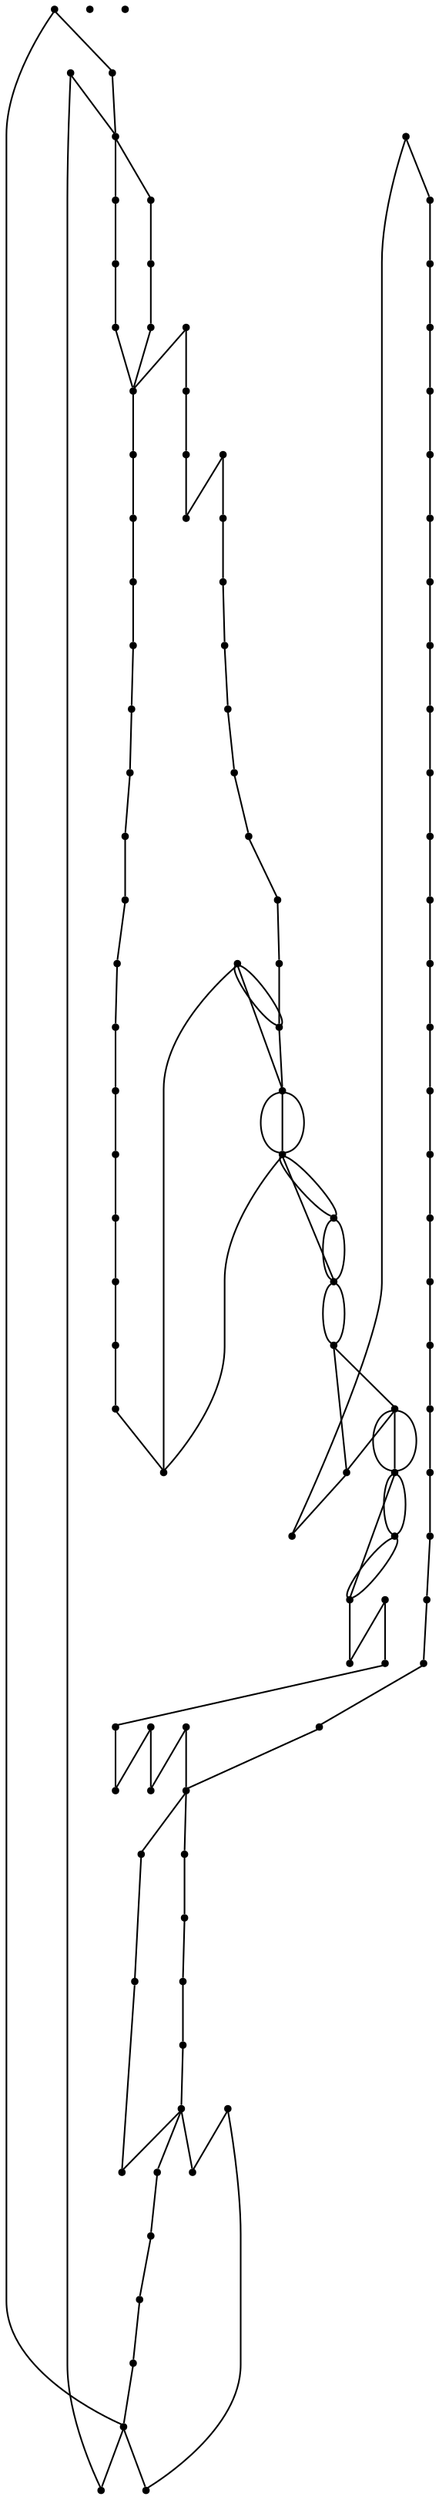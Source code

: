 graph {
  node [shape=point,comment="{\"directed\":false,\"doi\":\"10.1007/978-3-540-24595-7_2\",\"figure\":\"6 (2)\"}"]

  v0 [pos="1399.3686773255813,2004.2981530413226"]
  v1 [pos="1399.3436228197675,1881.1981265927548"]
  v2 [pos="469.5873660065407,1422.6481184547338"]
  v3 [pos="456.16818223110465,1424.8856291358863"]
  v4 [pos="496.60903206758724,1423.9772861386532"]
  v5 [pos="1385.9661700581396,1895.5106164202289"]
  v6 [pos="1385.9328488372093,2073.389822759747"]
  v7 [pos="1372.3385537790698,1875.010687627911"]
  v8 [pos="1372.351144622093,1973.7397576555804"]
  v9 [pos="1358.9111191860466,1956.7648634498512"]
  v10 [pos="1358.898655523256,1850.88565202407"]
  v11 [pos="1345.4586300872093,1808.2606062477028"]
  v12 [pos="1345.4752906976744,1862.1355757301246"]
  v13 [pos="1332.0186046511628,1834.6981113339657"]
  v14 [pos="1332.0394622093022,1938.3106296445126"]
  v15 [pos="1318.4535610465116,1792.1356265927548"]
  v16 [pos="1318.4535610465116,1862.281424322247"]
  v17 [pos="1305.0135356104652,1775.5106672828588"]
  v18 [pos="1305.0177325581394,1834.8231062477028"]
  v19 [pos="1291.573605559593,1774.885692714174"]
  v20 [pos="1291.5819040697675,1875.273138799786"]
  v21 [pos="1278.1336119186046,1763.9481927141742"]
  v22 [pos="1278.1460755813955,1827.8856978004371"]
  v23 [pos="1264.5685683139536,1767.9481571103329"]
  v24 [pos="1264.5601744186047,1793.1939507708148"]
  v25 [pos="1251.128542877907,1715.3856978004371"]
  v26 [pos="1237.6885174418605,1717.4481774553851"]
  v27 [pos="1237.6885174418603,1732.8147952939266"]
  v28 [pos="1226.6156976744187,2011.6814995989398"]
  v29 [pos="1224.2485873909884,1732.5106367652809"]
  v30 [pos="1224.2526889534884,1772.819016892234"]
  v31 [pos="1210.6835755813954,1719.8231761838192"]
  v32 [pos="1210.66691497093,1802.3440107887184"]
  v33 [pos="1197.2435501453488,1702.6981418515438"]
  v34 [pos="1197.2309593023256,1724.1022810523903"]
  v35 [pos="1226.6239643895349,1970.323187627911"]
  v36 [pos="1183.8035247093023,1695.8856011614398"]
  v37 [pos="1170.3593023255812,1680.9939131324684"]
  v38 [pos="1156.7984874636627,1684.385687627911"]
  v39 [pos="1156.7735283430234,1716.5730859026507"]
  v40 [pos="1143.3585574127908,1668.885682541648"]
  v41 [pos="1143.337699854651,1678.7815158749813"]
  v42 [pos="1129.9185319767441,1677.0106062477028"]
  v43 [pos="1129.901871366279,1702.6981418515438"]
  v44 [pos="1116.4618459302324,1656.635672369122"]
  v45 [pos="1102.8801417151162,1610.1356571103329"]
  v46 [pos="1102.9134629360465,1628.010692714174"]
  v47 [pos="1089.410992005814,1615.0106176917946"]
  v48 [pos="1076.0042877906976,1620.4689090634579"]
  v49 [pos="1062.5934979106105,1618.5731316790177"]
  v50 [pos="1048.9867550872093,1559.7939873919086"]
  v51 [pos="1048.965961119186,1588.2606571103329"]
  v52 [pos="1035.5509265988371,1540.010713059226"]
  v53 [pos="1035.5259356831393,1566.1356672828588"]
  v54 [pos="1022.1484829215116,1584.7606723691217"]
  v55 [pos="1008.6751362645349,1565.9939512794408"]
  v56 [pos="1008.6459484011627,1582.9481825416478"]
  v57 [pos="995.0934320494187,1581.1981265927548"]
  v58 [pos="981.6409429505815,1564.94815202407"]
  v59 [pos="968.217578125,1549.4606082822079"]
  v60 [pos="968.2009175145349,1569.5106571103329"]
  v61 [pos="954.7817496366279,1534.402345139304"]
  v62 [pos="954.7609397710755,1560.3856469378068"]
  v63 [pos="941.1959120639535,1551.5272841041478"]
  v64 [pos="941.1959120639535,1562.3231316790177"]
  v65 [pos="927.755886627907,1553.3231482093727"]
  v66 [pos="914.3242550872093,1515.0648817603978"]
  v67 [pos="914.3159247819767,1540.885645666241"]
  v68 [pos="900.7508811773256,1542.2606215064918"]
  v69 [pos="887.3108716388082,1545.0106367652809"]
  v70 [pos="873.8666969476744,1524.3648593808407"]
  v71 [pos="873.8708938953488,1538.8231342221493"]
  v72 [pos="860.4308684593022,1490.7023176734838"]
  v73 [pos="860.4308684593024,1514.885654567201"]
  v74 [pos="846.8658725472383,1517.573172369122"]
  v75 [pos="833.4092023982557,1491.1481286272601"]
  v76 [pos="833.425863008721,1505.4481571103327"]
  v77 [pos="819.9858534702034,1511.9481469378068"]
  v78 [pos="806.5458757267443,1504.135646937807"]
  v79 [pos="792.951644258721,1477.8606479550594"]
  v80 [pos="792.980832122093,1497.9481443946754"]
  v81 [pos="779.5408225835756,1497.3231380368466"]
  v82 [pos="766.0799872819767,1480.073172369122"]
  v83 [pos="766.1008448401162,1497.3231380368466"]
  v84 [pos="752.6608194040698,1487.760645666241"]
  v85 [pos="739.0333144077035,1482.5731342221493"]
  v86 [pos="725.5933048691861,1473.0106418515438"]
  v87 [pos="712.1866006540697,1455.2730625058407"]
  v88 [pos="712.215804414971,1471.5106393084122"]
  v89 [pos="698.7133175872093,1470.7606380368466"]
  v90 [pos="685.1649345930232,1459.9982008521947"]
  v91 [pos="685.1482739825582,1472.385667282859"]
  v92 [pos="671.7082644440407,1471.3856443946752"]
  v93 [pos="658.2890806686046,1452.9106204892391"]
  v94 [pos="658.2682867005815,1469.7606469378068"]
  v95 [pos="644.8282612645348,1462.510655838767"]
  v96 [pos="631.2632653524709,1467.5106749122533"]
  v97 [pos="617.8232558139534,1458.635654567201"]
  v98 [pos="604.3957576308139,1441.9857089902157"]
  v99 [pos="604.383246275436,1454.2606418515438"]
  v100 [pos="590.9432685319767,1449.6356393084125"]
  v101 [pos="577.3782249273256,1448.5106215064918"]
  v102 [pos="563.9381994912791,1434.6065585995907"]
  v103 [pos="550.4982376453488,1440.3856342221493"]
  v104 [pos="537.0582122093024,1438.7606367652809"]
  v105 [pos="523.4807208393895,1427.3731296445126"]
  v106 [pos="510.053206758721,1426.9481723691217"]
  v107 [pos="483.1732115279797,1425.6356621965958"]

  v0 -- v3 [id="-1",pos="1399.3686773255813,2004.2981530413226 1399.3686773255813,2098.3398502255673 1399.3686773255813,2098.3398502255673 1399.3686773255813,2098.3398502255673 456.1515216206395,2098.3398502255673 456.1515216206395,2098.3398502255673 456.1515216206395,2098.3398502255673 456.16818223110465,1424.8856291358863 456.16818223110465,1424.8856291358863 456.16818223110465,1424.8856291358863"]
  v6 -- v3 [id="-2",pos="1385.9328488372093,2073.389822759747 451.5006359011628,2073.389822759747 451.5006359011628,2073.389822759747 451.5006359011628,2073.389822759747 456.16818223110465,1424.8856291358863 456.16818223110465,1424.8856291358863 456.16818223110465,1424.8856291358863"]
  v3 -- v2 [id="-5",pos="456.16818223110465,1424.8856291358863 460.8023755450581,1417.4064700986141 460.8023755450581,1417.4064700986141 460.8023755450581,1417.4064700986141 469.5873660065407,1422.6481184547338 469.5873660065407,1422.6481184547338 469.5873660065407,1422.6481184547338"]
  v2 -- v3 [id="-12",pos="469.5873660065407,1422.6481184547338 451.5006359011628,1418.2940229957496 451.5006359011628,1418.2940229957496 451.5006359011628,1418.2940229957496 456.16818223110465,1424.8856291358863 456.16818223110465,1424.8856291358863 456.16818223110465,1424.8856291358863"]
  v2 -- v1 [id="-13",pos="469.5873660065407,1422.6481184547338 1399.3686773255813,1418.2940229957496 1399.3686773255813,1418.2940229957496 1399.3686773255813,1418.2940229957496 1399.3436228197675,1881.1981265927548 1399.3436228197675,1881.1981265927548 1399.3436228197675,1881.1981265927548"]
  v1 -- v0 [id="-15",pos="1399.3436228197675,1881.1981265927548 1399.3686773255813,2004.2981530413226 1399.3686773255813,2004.2981530413226 1399.3686773255813,2004.2981530413226"]
  v2 -- v3 [id="-17",pos="469.5873660065407,1422.6481184547338 456.16818223110465,1424.8856291358863 456.16818223110465,1424.8856291358863 456.16818223110465,1424.8856291358863"]
  v4 -- v2 [id="-18",pos="496.60903206758724,1423.9772861386532 469.5873660065407,1422.6481184547338 469.5873660065407,1422.6481184547338 469.5873660065407,1422.6481184547338"]
  v0 -- v6 [id="-23",pos="1399.3686773255813,2004.2981530413226 1399.3686773255813,2073.389822759747 1399.3686773255813,2073.389822759747 1399.3686773255813,2073.389822759747 1385.9328488372093,2073.389822759747 1385.9328488372093,2073.389822759747 1385.9328488372093,2073.389822759747"]
  v5 -- v1 [id="-24",pos="1385.9661700581396,1895.5106164202289 1399.3436228197675,1881.1981265927548 1399.3436228197675,1881.1981265927548 1399.3436228197675,1881.1981265927548"]
  v6 -- v0 [id="-40",pos="1385.9328488372093,2073.389822759747 1399.3686773255813,2004.2981530413226 1399.3686773255813,2004.2981530413226 1399.3686773255813,2004.2981530413226"]
  v7 -- v5 [id="-43",pos="1372.3385537790698,1875.010687627911 1385.9661700581396,1895.5106164202289 1385.9661700581396,1895.5106164202289 1385.9661700581396,1895.5106164202289"]
  v2 -- v107 [id="-45",pos="469.5873660065407,1422.6481184547338 474.23820403343024,1417.1107039039528 474.23820403343024,1417.1107039039528 474.23820403343024,1417.1107039039528 483.1732115279797,1425.6356621965958 483.1732115279797,1425.6356621965958 483.1732115279797,1425.6356621965958"]
  v8 -- v6 [id="-50",pos="1372.351144622093,1973.7397576555804 1385.9328488372093,2073.389822759747 1385.9328488372093,2073.389822759747 1385.9328488372093,2073.389822759747"]
  v2 -- v107 [id="-53",pos="469.5873660065407,1422.6481184547338 483.1732115279797,1425.6356621965958 483.1732115279797,1425.6356621965958 483.1732115279797,1425.6356621965958"]
  v10 -- v7 [id="-65",pos="1358.898655523256,1850.88565202407 1372.3385537790698,1875.010687627911 1372.3385537790698,1875.010687627911 1372.3385537790698,1875.010687627911"]
  v107 -- v4 [id="-66",pos="483.1732115279797,1425.6356621965958 487.82407340116276,1417.2606215064918 487.82407340116276,1417.2606215064918 487.82407340116276,1417.2606215064918 496.60903206758724,1423.9772861386532 496.60903206758724,1423.9772861386532 496.60903206758724,1423.9772861386532"]
  v9 -- v8 [id="-74",pos="1358.9111191860466,1956.7648634498512 1372.351144622093,1973.7397576555804 1372.351144622093,1973.7397576555804 1372.351144622093,1973.7397576555804"]
  v11 -- v10 [id="-75",pos="1345.4586300872093,1808.2606062477028 1358.898655523256,1850.88565202407 1358.898655523256,1850.88565202407 1358.898655523256,1850.88565202407"]
  v107 -- v4 [id="-77",pos="483.1732115279797,1425.6356621965958 496.60903206758724,1423.9772861386532 496.60903206758724,1423.9772861386532 496.60903206758724,1423.9772861386532"]
  v12 -- v9 [id="-87",pos="1345.4752906976744,1862.1355757301246 1358.9111191860466,1956.7648634498512 1358.9111191860466,1956.7648634498512 1358.9111191860466,1956.7648634498512"]
  v4 -- v106 [id="-90",pos="496.60903206758724,1423.9772861386532 501.2599018895349,1417.8522810523903 501.2599018895349,1417.8522810523903 501.2599018895349,1417.8522810523903 510.053206758721,1426.9481723691217 510.053206758721,1426.9481723691217 510.053206758721,1426.9481723691217"]
  v13 -- v11 [id="-95",pos="1332.0186046511628,1834.6981113339657 1345.4586300872093,1808.2606062477028 1345.4586300872093,1808.2606062477028 1345.4586300872093,1808.2606062477028"]
  v14 -- v12 [id="-96",pos="1332.0394622093022,1938.3106296445126 1345.4752906976744,1862.1355757301246 1345.4752906976744,1862.1355757301246 1345.4752906976744,1862.1355757301246"]
  v4 -- v106 [id="-98",pos="496.60903206758724,1423.9772861386532 510.053206758721,1426.9481723691217 510.053206758721,1426.9481723691217 510.053206758721,1426.9481723691217"]
  v15 -- v13 [id="-110",pos="1318.4535610465116,1792.1356265927548 1332.0186046511628,1834.6981113339657 1332.0186046511628,1834.6981113339657 1332.0186046511628,1834.6981113339657"]
  v106 -- v105 [id="-114",pos="510.053206758721,1426.9481723691217 514.695730377907,1422.5023970191871 514.695730377907,1422.5023970191871 514.695730377907,1422.5023970191871 523.4807208393895,1427.3731296445126 523.4807208393895,1427.3731296445126 523.4807208393895,1427.3731296445126"]
  v16 -- v14 [id="-119",pos="1318.4535610465116,1862.281424322247 1332.0394622093022,1938.3106296445126 1332.0394622093022,1938.3106296445126 1332.0394622093022,1938.3106296445126"]
  v106 -- v104 [id="-122",pos="510.053206758721,1426.9481723691217 523.4807049418605,1433.2773909156715 523.4807049418605,1433.2773909156715 523.4807049418605,1433.2773909156715 537.0582122093024,1438.7606367652809 537.0582122093024,1438.7606367652809 537.0582122093024,1438.7606367652809"]
  v17 -- v15 [id="-131",pos="1305.0135356104652,1775.5106672828588 1318.4535610465116,1792.1356265927548 1318.4535610465116,1792.1356265927548 1318.4535610465116,1792.1356265927548"]
  v18 -- v16 [id="-133",pos="1305.0177325581394,1834.8231062477028 1318.4535610465116,1862.281424322247 1318.4535610465116,1862.281424322247 1318.4535610465116,1862.281424322247"]
  v105 -- v104 [id="-134",pos="523.4807208393895,1427.3731296445126 528.1315588662791,1419.9189568743302 528.1315588662791,1419.9189568743302 528.1315588662791,1419.9189568743302 541.7174600290698,1430.5481021786923 541.7174600290698,1430.5481021786923 541.7174600290698,1430.5481021786923 537.0582122093024,1438.7606367652809 537.0582122093024,1438.7606367652809 537.0582122093024,1438.7606367652809"]
  v105 -- v102 [id="-135",pos="523.4807208393895,1427.3731296445126 528.1315588662791,1419.9189568743302 528.1315588662791,1419.9189568743302 528.1315588662791,1419.9189568743302 541.7174600290698,1431.4314589088356 541.7174600290698,1431.4314589088356 541.7174600290698,1431.4314589088356 555.1532885174419,1422.2773298805153 555.1532885174419,1422.2773298805153 555.1532885174419,1422.2773298805153 563.9381994912791,1434.6065585995907 563.9381994912791,1434.6065585995907 563.9381994912791,1434.6065585995907"]
  v105 -- v102 [id="-141",pos="523.4807208393895,1427.3731296445126 537.0665425145348,1430.473079799135 537.0665425145348,1430.473079799135 537.0665425145348,1430.473079799135 550.502371002907,1431.6523298805153 550.502371002907,1431.6523298805153 550.502371002907,1431.6523298805153 563.9381994912791,1434.6065585995907 563.9381994912791,1434.6065585995907 563.9381994912791,1434.6065585995907"]
  v102 -- v98 [id="-145",pos="563.9381994912791,1434.6065585995907 577.3782249273256,1438.7397830868954 577.3782249273256,1438.7397830868954 577.3782249273256,1438.7397830868954 590.9599291424419,1439.6273359840309 590.9599291424419,1439.6273359840309 590.9599291424419,1439.6273359840309 604.3957576308139,1441.9857089902157 604.3957576308139,1441.9857089902157 604.3957576308139,1441.9857089902157"]
  v99 -- v97 [id="-150",pos="604.383246275436,1454.2606418515438 617.8232558139534,1458.635654567201 617.8232558139534,1458.635654567201 617.8232558139534,1458.635654567201"]
  v98 -- v93 [id="-151",pos="604.3957576308139,1441.9857089902157 599.7449037063953,1436.5605736956193 599.7449037063953,1436.5605736956193 599.7449037063953,1436.5605736956193 609.0466115552325,1426.56072628351 609.0466115552325,1426.56072628351 609.0466115552325,1426.56072628351 622.486636991279,1438.2231459205543 622.486636991279,1438.2231459205543 622.486636991279,1438.2231459205543 617.8357830668605,1445.573177455385 617.8357830668605,1445.573177455385 617.8357830668605,1445.573177455385 613.1807321947674,1438.0397861386532 613.1807321947674,1438.0397861386532 613.1807321947674,1438.0397861386532 622.486636991279,1428.9231683001115 622.486636991279,1428.9231683001115 622.486636991279,1428.9231683001115 635.9224654796511,1440.7315636858536 635.9224654796511,1440.7315636858536 635.9224654796511,1440.7315636858536 631.2716115552325,1448.5232100074684 631.2716115552325,1448.5232100074684 631.2716115552325,1448.5232100074684 626.6206940406977,1440.9898186907365 626.6206940406977,1440.9898186907365 626.6206940406977,1440.9898186907365 635.9224654796511,1431.58150366795 635.9224654796511,1431.58150366795 635.9224654796511,1431.58150366795 649.5041696947675,1439.9940555478329 649.5041696947675,1439.9940555478329 649.5041696947675,1439.9940555478329 644.8532521802325,1448.081468064109 644.8532521802325,1448.081468064109 644.8532521802325,1448.081468064109 640.2023982558139,1440.5482039039528 640.2023982558139,1440.5482039039528 640.2023982558139,1440.5482039039528 649.5041696947675,1430.6939507708146 649.5041696947675,1430.6939507708146 649.5041696947675,1430.6939507708146 662.9441315406976,1439.6981621965958 662.9441315406976,1439.6981621965958 662.9441315406976,1439.6981621965958 658.2890806686046,1452.9106204892391 658.2890806686046,1452.9106204892391 658.2890806686046,1452.9106204892391"]
  v101 -- v103 [id="-153",pos="577.3782249273256,1448.5106215064918 563.9382630813953,1443.1689009254371 563.9382630813953,1443.1689009254371 563.9382630813953,1443.1689009254371 550.4982376453488,1440.3856342221493 550.4982376453488,1440.3856342221493 550.4982376453488,1440.3856342221493"]
  v98 -- v93 [id="-156",pos="604.3957576308139,1441.9857089902157 617.8357830668605,1445.8272362932755 617.8357830668605,1445.8272362932755 617.8357830668605,1445.8272362932755 631.2716115552325,1454.5356815243954 631.2716115552325,1454.5356815243954 631.2716115552325,1454.5356815243954 644.8532521802325,1446.5647444312965 644.8532521802325,1446.5647444312965 644.8532521802325,1446.5647444312965 658.2890806686046,1452.9106204892391 658.2890806686046,1452.9106204892391 658.2890806686046,1452.9106204892391"]
  v19 -- v17 [id="-159",pos="1291.573605559593,1774.885692714174 1305.0135356104652,1775.5106672828588 1305.0135356104652,1775.5106672828588 1305.0135356104652,1775.5106672828588"]
  v20 -- v18 [id="-160",pos="1291.5819040697675,1875.273138799786 1305.0177325581394,1834.8231062477028 1305.0177325581394,1834.8231062477028 1305.0177325581394,1834.8231062477028"]
  v21 -- v19 [id="-162",pos="1278.1336119186046,1763.9481927141742 1291.573605559593,1774.885692714174 1291.573605559593,1774.885692714174 1291.573605559593,1774.885692714174"]
  v22 -- v20 [id="-163",pos="1278.1460755813955,1827.8856978004371 1291.5819040697675,1875.273138799786 1291.5819040697675,1875.273138799786 1291.5819040697675,1875.273138799786"]
  v89 -- v88 [id="-164",pos="698.7133175872093,1470.7606380368466 712.215804414971,1471.5106393084122 712.215804414971,1471.5106393084122 712.215804414971,1471.5106393084122"]
  v87 -- v90 [id="-165",pos="712.1866006540697,1455.2730625058407 698.7466388081396,1454.68572628351 698.7466388081396,1454.68572628351 698.7466388081396,1454.68572628351 685.1649345930232,1459.9982008521947 685.1649345930232,1459.9982008521947 685.1649345930232,1459.9982008521947"]
  v23 -- v21 [id="-168",pos="1264.5685683139536,1767.9481571103329 1278.1336119186046,1763.9481927141742 1278.1336119186046,1763.9481927141742 1278.1336119186046,1763.9481927141742"]
  v24 -- v22 [id="-169",pos="1264.5601744186047,1793.1939507708148 1278.1460755813955,1827.8856978004371 1278.1460755813955,1827.8856978004371 1278.1460755813955,1827.8856978004371"]
  v102 -- v98 [id="-171",pos="563.9381994912791,1434.6065585995907 568.5891170058139,1423.1648827776505 568.5891170058139,1423.1648827776505 568.5891170058139,1423.1648827776505 582.0290788517442,1434.977220017234 582.0290788517442,1434.977220017234 582.0290788517442,1434.977220017234 577.3782249273256,1441.4398258115048 577.3782249273256,1441.4398258115048 577.3782249273256,1441.4398258115048 572.7231740552326,1433.9065616513485 572.7231740552326,1433.9065616513485 572.7231740552326,1433.9065616513485 582.0290788517442,1425.6731733863746 582.0290788517442,1425.6731733863746 582.0290788517442,1425.6731733863746 595.6107830668604,1435.8607039039528 595.6107830668604,1435.8607039039528 595.6107830668604,1435.8607039039528 590.9599291424419,1442.4731001441871 590.9599291424419,1442.4731001441871 590.9599291424419,1442.4731001441871 586.3090752180233,1434.9398359840309 586.3090752180233,1434.9398359840309 586.3090752180233,1434.9398359840309 595.6107830668604,1426.56072628351 595.6107830668604,1426.56072628351 595.6107830668604,1426.56072628351 609.0466115552325,1435.8607039039528 609.0466115552325,1435.8607039039528 609.0466115552325,1435.8607039039528 604.3957576308139,1441.9857089902157 604.3957576308139,1441.9857089902157 604.3957576308139,1441.9857089902157"]
  v25 -- v23 [id="-173",pos="1251.128542877907,1715.3856978004371 1264.5685683139536,1767.9481571103329 1264.5685683139536,1767.9481571103329 1264.5685683139536,1767.9481571103329"]
  v24 -- v27 [id="-174",pos="1264.5601744186047,1793.1939507708148 1251.1243459302325,1789.7981072649554 1251.1243459302325,1789.7981072649554 1251.1243459302325,1789.7981072649554 1237.6885174418603,1732.8147952939266 1237.6885174418603,1732.8147952939266 1237.6885174418603,1732.8147952939266"]
  v95 -- v94 [id="-175",pos="644.8282612645348,1462.510655838767 658.2682867005815,1469.7606469378068 658.2682867005815,1469.7606469378068 658.2682867005815,1469.7606469378068"]
  v87 -- v82 [id="-177",pos="712.1866006540697,1455.2730625058407 725.6224927325582,1457.3397383277809 725.6224927325582,1457.3397383277809 725.6224927325582,1457.3397383277809 739.0583212209302,1462.064876674135 739.0583212209302,1462.064876674135 739.0583212209302,1462.064876674135 752.6441587936047,1471.0689609433407 752.6441587936047,1471.0689609433407 752.6441587936047,1471.0689609433407 766.0799872819767,1480.073172369122 766.0799872819767,1480.073172369122 766.0799872819767,1480.073172369122"]
  v26 -- v25 [id="-178",pos="1237.6885174418605,1717.4481774553851 1251.128542877907,1715.3856978004371 1251.128542877907,1715.3856978004371 1251.128542877907,1715.3856978004371"]
  v88 -- v86 [id="-179",pos="712.215804414971,1471.5106393084122 725.5933048691861,1473.0106418515438 725.5933048691861,1473.0106418515438 725.5933048691861,1473.0106418515438"]
  v29 -- v26 [id="-182",pos="1224.2485873909884,1732.5106367652809 1237.6885174418605,1717.4481774553851 1237.6885174418605,1717.4481774553851 1237.6885174418605,1717.4481774553851"]
  v30 -- v27 [id="-183",pos="1224.2526889534884,1772.819016892234 1237.6885174418603,1732.8147952939266 1237.6885174418603,1732.8147952939266 1237.6885174418603,1732.8147952939266"]
  v31 -- v29 [id="-186",pos="1210.6835755813954,1719.8231761838192 1224.2485873909884,1732.5106367652809 1224.2485873909884,1732.5106367652809 1224.2485873909884,1732.5106367652809"]
  v32 -- v30 [id="-187",pos="1210.66691497093,1802.3440107887184 1224.2526889534884,1772.819016892234 1224.2526889534884,1772.819016892234 1224.2526889534884,1772.819016892234"]
  v33 -- v31 [id="-189",pos="1197.2435501453488,1702.6981418515438 1210.6835755813954,1719.8231761838192 1210.6835755813954,1719.8231761838192 1210.6835755813954,1719.8231761838192"]
  v34 -- v32 [id="-190",pos="1197.2309593023256,1724.1022810523903 1210.66691497093,1802.3440107887184 1210.66691497093,1802.3440107887184 1210.66691497093,1802.3440107887184"]
  v86 -- v85 [id="-194",pos="725.5933048691861,1473.0106418515438 739.0333144077035,1482.5731342221493 739.0333144077035,1482.5731342221493 739.0333144077035,1482.5731342221493"]
  v36 -- v33 [id="-197",pos="1183.8035247093023,1695.8856011614398 1197.2435501453488,1702.6981418515438 1197.2435501453488,1702.6981418515438 1197.2435501453488,1702.6981418515438"]
  v34 -- v37 [id="-198",pos="1197.2309593023256,1724.1022810523903 1183.795257994186,1726.1689568743304 1183.795257994186,1726.1689568743304 1183.795257994186,1726.1689568743304 1170.3593023255812,1680.9939131324684 1170.3593023255812,1680.9939131324684 1170.3593023255812,1680.9939131324684"]
  v104 -- v103 [id="-200",pos="537.0582122093024,1438.7606367652809 550.4982376453488,1440.3856342221493 550.4982376453488,1440.3856342221493 550.4982376453488,1440.3856342221493"]
  v101 -- v100 [id="-201",pos="577.3782249273256,1448.5106215064918 590.9432685319767,1449.6356393084125 590.9432685319767,1449.6356393084125 590.9432685319767,1449.6356393084125"]
  v37 -- v36 [id="-202",pos="1170.3593023255812,1680.9939131324684 1183.8035247093023,1695.8856011614398 1183.8035247093023,1695.8856011614398 1183.8035247093023,1695.8856011614398"]
  v91 -- v89 [id="-205",pos="685.1482739825582,1472.385667282859 698.7133175872093,1470.7606380368466 698.7133175872093,1470.7606380368466 698.7133175872093,1470.7606380368466"]
  v38 -- v37 [id="-206",pos="1156.7984874636627,1684.385687627911 1170.3593023255812,1680.9939131324684 1170.3593023255812,1680.9939131324684 1170.3593023255812,1680.9939131324684"]
  v39 -- v37 [id="-207",pos="1156.7735283430234,1716.5730859026507 1170.3593023255812,1680.9939131324684 1170.3593023255812,1680.9939131324684 1170.3593023255812,1680.9939131324684"]
  v40 -- v38 [id="-210",pos="1143.3585574127908,1668.885682541648 1156.7984874636627,1684.385687627911 1156.7984874636627,1684.385687627911 1156.7984874636627,1684.385687627911"]
  v41 -- v39 [id="-211",pos="1143.337699854651,1678.7815158749813 1156.7735283430234,1716.5730859026507 1156.7735283430234,1716.5730859026507 1156.7735283430234,1716.5730859026507"]
  v42 -- v40 [id="-213",pos="1129.9185319767441,1677.0106062477028 1143.3585574127908,1668.885682541648 1143.3585574127908,1668.885682541648 1143.3585574127908,1668.885682541648"]
  v43 -- v41 [id="-214",pos="1129.901871366279,1702.6981418515438 1143.337699854651,1678.7815158749813 1143.337699854651,1678.7815158749813 1143.337699854651,1678.7815158749813"]
  v102 -- v105 [id="-216",pos="563.9381994912791,1434.6065585995907 563.9382630813953,1423.9023909156715 563.9382630813953,1423.9023909156715 563.9382630813953,1423.9023909156715 550.502371002907,1428.1106377825333 550.502371002907,1428.1106377825333 550.502371002907,1428.1106377825333 537.0665425145348,1426.7814700986141 537.0665425145348,1426.7814700986141 537.0665425145348,1426.7814700986141 523.4807208393895,1427.3731296445126 523.4807208393895,1427.3731296445126 523.4807208393895,1427.3731296445126"]
  v85 -- v84 [id="-217",pos="739.0333144077035,1482.5731342221493 752.6608194040698,1487.760645666241 752.6608194040698,1487.760645666241 752.6608194040698,1487.760645666241"]
  v44 -- v42 [id="-219",pos="1116.4618459302324,1656.635672369122 1129.9185319767441,1677.0106062477028 1129.9185319767441,1677.0106062477028 1129.9185319767441,1677.0106062477028"]
  v93 -- v90 [id="-220",pos="658.2890806686046,1452.9106204892391 671.7291061046511,1458.3731398170387 671.7291061046511,1458.3731398170387 671.7291061046511,1458.3731398170387 685.1649345930232,1459.9982008521947 685.1649345930232,1459.9982008521947 685.1649345930232,1459.9982008521947"]
  v44 -- v43 [id="-222",pos="1116.4618459302324,1656.635672369122 1129.901871366279,1702.6981418515438 1129.901871366279,1702.6981418515438 1129.901871366279,1702.6981418515438"]
  v45 -- v44 [id="-223",pos="1102.8801417151162,1610.1356571103329 1116.4618459302324,1656.635672369122 1116.4618459302324,1656.635672369122 1116.4618459302324,1656.635672369122"]
  v46 -- v44 [id="-225",pos="1102.9134629360465,1628.010692714174 1116.4618459302324,1656.635672369122 1116.4618459302324,1656.635672369122 1116.4618459302324,1656.635672369122"]
  v45 -- v48 [id="-227",pos="1102.8801417151162,1610.1356571103329 1089.4443132267443,1601.4231428687965 1089.4443132267443,1601.4231428687965 1089.4443132267443,1601.4231428687965 1076.0042877906976,1620.4689090634579 1076.0042877906976,1620.4689090634579 1076.0042877906976,1620.4689090634579"]
  v84 -- v83 [id="-228",pos="752.6608194040698,1487.760645666241 766.1008448401162,1497.3231380368466 766.1008448401162,1497.3231380368466 766.1008448401162,1497.3231380368466"]
  v47 -- v46 [id="-229",pos="1089.410992005814,1615.0106176917946 1102.9134629360465,1628.010692714174 1102.9134629360465,1628.010692714174 1102.9134629360465,1628.010692714174"]
  v47 -- v49 [id="-231",pos="1089.410992005814,1615.0106176917946 1076.008484738372,1627.406444667299 1076.008484738372,1627.406444667299 1076.008484738372,1627.406444667299 1062.5934979106105,1618.5731316790177 1062.5934979106105,1618.5731316790177 1062.5934979106105,1618.5731316790177"]
  v49 -- v48 [id="-232",pos="1062.5934979106105,1618.5731316790177 1076.0042877906976,1620.4689090634579 1076.0042877906976,1620.4689090634579 1076.0042877906976,1620.4689090634579"]
  v49 -- v50 [id="-233",pos="1062.5934979106105,1618.5731316790177 1062.5684593023257,1613.2356072649552 1062.5684593023257,1613.2356072649552 1062.5684593023257,1613.2356072649552 1048.9867550872093,1559.7939873919086 1048.9867550872093,1559.7939873919086 1048.9867550872093,1559.7939873919086"]
  v100 -- v99 [id="-234",pos="590.9432685319767,1449.6356393084125 604.383246275436,1454.2606418515438 604.383246275436,1454.2606418515438 604.383246275436,1454.2606418515438"]
  v51 -- v49 [id="-236",pos="1048.965961119186,1588.2606571103329 1062.5934979106105,1618.5731316790177 1062.5934979106105,1618.5731316790177 1062.5934979106105,1618.5731316790177"]
  v52 -- v50 [id="-237",pos="1035.5509265988371,1540.010713059226 1048.9867550872093,1559.7939873919086 1048.9867550872093,1559.7939873919086 1048.9867550872093,1559.7939873919086"]
  v53 -- v51 [id="-239",pos="1035.5259356831393,1566.1356672828588 1048.965961119186,1588.2606571103329 1048.965961119186,1588.2606571103329 1048.965961119186,1588.2606571103329"]
  v52 -- v55 [id="-240",pos="1035.5509265988371,1540.010713059226 1022.110964752907,1567.027289190411 1022.110964752907,1567.027289190411 1022.110964752907,1567.027289190411 1008.6751362645349,1565.9939512794408 1008.6751362645349,1565.9939512794408 1008.6751362645349,1565.9939512794408"]
  v54 -- v53 [id="-241",pos="1022.1484829215116,1584.7606723691217 1035.5259356831393,1566.1356672828588 1035.5259356831393,1566.1356672828588 1035.5259356831393,1566.1356672828588"]
  v56 -- v54 [id="-243",pos="1008.6459484011627,1582.9481825416478 1022.1484829215116,1584.7606723691217 1022.1484829215116,1584.7606723691217 1022.1484829215116,1584.7606723691217"]
  v57 -- v55 [id="-245",pos="995.0934320494187,1581.1981265927548 1008.6751362645349,1565.9939512794408 1008.6751362645349,1565.9939512794408 1008.6751362645349,1565.9939512794408"]
  v83 -- v81 [id="-246",pos="766.1008448401162,1497.3231380368466 779.5408225835756,1497.3231380368466 779.5408225835756,1497.3231380368466 779.5408225835756,1497.3231380368466"]
  v82 -- v79 [id="-248",pos="766.0799872819767,1480.073172369122 779.5158157703488,1473.2856815243954 779.5158157703488,1473.2856815243954 779.5158157703488,1473.2856815243954 792.951644258721,1477.8606479550594 792.951644258721,1477.8606479550594 792.951644258721,1477.8606479550594"]
  v57 -- v56 [id="-249",pos="995.0934320494187,1581.1981265927548 1008.6459484011627,1582.9481825416478 1008.6459484011627,1582.9481825416478 1008.6459484011627,1582.9481825416478"]
  v57 -- v59 [id="-250",pos="995.0934320494187,1581.1981265927548 981.6534066133721,1540.6023726051246 981.6534066133721,1540.6023726051246 981.6534066133721,1540.6023726051246 968.217578125,1549.4606082822079 968.217578125,1549.4606082822079 968.217578125,1549.4606082822079"]
  v58 -- v57 [id="-251",pos="981.6409429505815,1564.94815202407 995.0934320494187,1581.1981265927548 995.0934320494187,1581.1981265927548 995.0934320494187,1581.1981265927548"]
  v60 -- v58 [id="-254",pos="968.2009175145349,1569.5106571103329 981.6409429505815,1564.94815202407 981.6409429505815,1564.94815202407 981.6409429505815,1564.94815202407"]
  v61 -- v59 [id="-255",pos="954.7817496366279,1534.402345139304 968.217578125,1549.4606082822079 968.217578125,1549.4606082822079 968.217578125,1549.4606082822079"]
  v62 -- v60 [id="-257",pos="954.7609397710755,1560.3856469378068 968.2009175145349,1569.5106571103329 968.2009175145349,1569.5106571103329 968.2009175145349,1569.5106571103329"]
  v63 -- v61 [id="-260",pos="941.1959120639535,1551.5272841041478 954.7817496366279,1534.402345139304 954.7817496366279,1534.402345139304 954.7817496366279,1534.402345139304"]
  v64 -- v62 [id="-262",pos="941.1959120639535,1562.3231316790177 954.7609397710755,1560.3856469378068 954.7609397710755,1560.3856469378068 954.7609397710755,1560.3856469378068"]
  v96 -- v95 [id="-263",pos="631.2632653524709,1467.5106749122533 644.8282612645348,1462.510655838767 644.8282612645348,1462.510655838767 644.8282612645348,1462.510655838767"]
  v65 -- v63 [id="-264",pos="927.755886627907,1553.3231482093727 941.1959120639535,1551.5272841041478 941.1959120639535,1551.5272841041478 941.1959120639535,1551.5272841041478"]
  v65 -- v64 [id="-265",pos="927.755886627907,1553.3231482093727 941.1959120639535,1562.3231316790177 941.1959120639535,1562.3231316790177 941.1959120639535,1562.3231316790177"]
  v81 -- v80 [id="-267",pos="779.5408225835756,1497.3231380368466 792.980832122093,1497.9481443946754 792.980832122093,1497.9481443946754 792.980832122093,1497.9481443946754"]
  v66 -- v65 [id="-268",pos="914.3242550872093,1515.0648817603978 927.755886627907,1553.3231482093727 927.755886627907,1553.3231482093727 927.755886627907,1553.3231482093727"]
  v67 -- v65 [id="-270",pos="914.3159247819767,1540.885645666241 927.755886627907,1553.3231482093727 927.755886627907,1553.3231482093727 927.755886627907,1553.3231482093727"]
  v97 -- v96 [id="-273",pos="617.8232558139534,1458.635654567201 631.2632653524709,1467.5106749122533 631.2632653524709,1467.5106749122533 631.2632653524709,1467.5106749122533"]
  v66 -- v70 [id="-274",pos="914.3242550872093,1515.0648817603978 900.7383539244186,1520.3773563290829 900.7383539244186,1520.3773563290829 900.7383539244186,1520.3773563290829 887.3025254360465,1522.8856469378068 887.3025254360465,1522.8856469378068 887.3025254360465,1522.8856469378068 873.8666969476744,1524.3648593808407 873.8666969476744,1524.3648593808407 873.8666969476744,1524.3648593808407"]
  v68 -- v67 [id="-275",pos="900.7508811773256,1542.2606215064918 914.3159247819767,1540.885645666241 914.3159247819767,1540.885645666241 914.3159247819767,1540.885645666241"]
  v69 -- v68 [id="-277",pos="887.3108716388082,1545.0106367652809 900.7508811773256,1542.2606215064918 900.7508811773256,1542.2606215064918 900.7508811773256,1542.2606215064918"]
  v71 -- v69 [id="-279",pos="873.8708938953488,1538.8231342221493 887.3108716388082,1545.0106367652809 887.3108716388082,1545.0106367652809 887.3108716388082,1545.0106367652809"]
  v72 -- v70 [id="-280",pos="860.4308684593022,1490.7023176734838 873.8666969476744,1524.3648593808407 873.8666969476744,1524.3648593808407 873.8666969476744,1524.3648593808407"]
  v73 -- v71 [id="-282",pos="860.4308684593024,1514.885654567201 873.8708938953488,1538.8231342221493 873.8708938953488,1538.8231342221493 873.8708938953488,1538.8231342221493"]
  v92 -- v91 [id="-284",pos="671.7082644440407,1471.3856443946752 685.1482739825582,1472.385667282859 685.1482739825582,1472.385667282859 685.1482739825582,1472.385667282859"]
  v72 -- v75 [id="-285",pos="860.4308684593022,1490.7023176734838 846.8450308866279,1498.2355818336403 846.8450308866279,1498.2355818336403 846.8450308866279,1498.2355818336403 833.4092023982557,1491.1481286272601 833.4092023982557,1491.1481286272601 833.4092023982557,1491.1481286272601"]
  v74 -- v73 [id="-286",pos="846.8658725472383,1517.573172369122 860.4308684593024,1514.885654567201 860.4308684593024,1514.885654567201 860.4308684593024,1514.885654567201"]
  v80 -- v78 [id="-287",pos="792.980832122093,1497.9481443946754 806.5458757267443,1504.135646937807 806.5458757267443,1504.135646937807 806.5458757267443,1504.135646937807"]
  v79 -- v75 [id="-289",pos="792.951644258721,1477.8606479550594 806.5375454215116,1485.2439945126766 806.5375454215116,1485.2439945126766 806.5375454215116,1485.2439945126766 819.9733739098837,1491.2939772193824 819.9733739098837,1491.2939772193824 819.9733739098837,1491.2939772193824 833.4092023982557,1491.1481286272601 833.4092023982557,1491.1481286272601 833.4092023982557,1491.1481286272601"]
  v94 -- v92 [id="-290",pos="658.2682867005815,1469.7606469378068 671.7082644440407,1471.3856443946752 671.7082644440407,1471.3856443946752 671.7082644440407,1471.3856443946752"]
  v76 -- v74 [id="-292",pos="833.425863008721,1505.4481571103327 846.8658725472383,1517.573172369122 846.8658725472383,1517.573172369122 846.8658725472383,1517.573172369122"]
  v77 -- v76 [id="-294",pos="819.9858534702034,1511.9481469378068 833.425863008721,1505.4481571103327 833.425863008721,1505.4481571103327 833.425863008721,1505.4481571103327"]
  v78 -- v77 [id="-296",pos="806.5458757267443,1504.135646937807 819.9858534702034,1511.9481469378068 819.9858534702034,1511.9481469378068 819.9858534702034,1511.9481469378068"]
  v93 -- v102 [id="-295",pos="658.2890806686046,1452.9106204892391 653.638226744186,1442.6147525693173 653.638226744186,1442.6147525693173 653.638226744186,1442.6147525693173 662.9441315406976,1442.6147525693173 662.9441315406976,1442.6147525693173 662.9441315406976,1442.6147525693173 676.3799600290697,1433.2023685361141 676.3799600290697,1433.2023685361141 676.3799600290697,1433.2023685361141 689.8157885174419,1442.2106489723121 689.8157885174419,1442.2106489723121 689.8157885174419,1442.2106489723121 685.1649345930232,1452.0689711158668 685.1649345930232,1452.0689711158668 685.1649345930232,1452.0689711158668 680.5140806686046,1444.535579799135 680.5140806686046,1444.535579799135 680.5140806686046,1444.535579799135 689.8157885174419,1432.906475184877 689.8157885174419,1432.906475184877 689.8157885174419,1432.906475184877 703.4016896802325,1432.8356489723121 703.4016896802325,1432.8356489723121 703.4016896802325,1432.8356489723121 716.8375181686047,1432.8356489723121 716.8375181686047,1432.8356489723121 716.8375181686047,1432.8356489723121 730.2733466569767,1442.3564975644344 730.2733466569767,1442.3564975644344 730.2733466569767,1442.3564975644344 725.6224927325582,1450.444037237286 725.6224927325582,1450.444037237286 725.6224927325582,1450.444037237286 720.9716388081396,1442.9106459205543 720.9716388081396,1442.9106459205543 720.9716388081396,1442.9106459205543 730.2733466569767,1433.0563927874161 730.2733466569767,1433.0563927874161 730.2733466569767,1433.0563927874161 743.7091751453488,1443.3898990536923 743.7091751453488,1443.3898990536923 743.7091751453488,1443.3898990536923 757.2950127180233,1434.385687627911 757.2950127180233,1434.385687627911 757.2950127180233,1434.385687627911 770.7308412063953,1443.9814314430153 770.7308412063953,1443.9814314430153 770.7308412063953,1443.9814314430153 784.1666696947674,1444.3481510068173 784.1666696947674,1444.3481510068173 784.1666696947674,1444.3481510068173 797.6025617732558,1435.7147281552548 797.6025617732558,1435.7147281552548 797.6025617732558,1435.7147281552548 811.1883993459302,1446.1939558570778 811.1883993459302,1446.1939558570778 811.1883993459302,1446.1939558570778 824.6242278343024,1453.7231510068173 824.6242278343024,1453.7231510068173 824.6242278343024,1453.7231510068173 833.4092023982558,1462.4023502255673 833.4092023982558,1462.4023502255673 833.4092023982558,1462.4023502255673 838.0600563226744,1454.8689589088356 838.0600563226744,1454.8689589088356 838.0600563226744,1454.8689589088356 851.4958848110465,1444.718939581036 851.4958848110465,1444.718939581036 851.4958848110465,1444.718939581036 865.081722383721,1452.393983322898 865.081722383721,1452.393983322898 865.081722383721,1452.393983322898 878.517550872093,1442.5023461565568 878.517550872093,1442.5023461565568 878.517550872093,1442.5023461565568 891.9534429505813,1451.8063927874161 891.9534429505813,1451.8063927874161 891.9534429505813,1451.8063927874161 882.6516715116279,1458.3023136044735 882.6516715116279,1458.3023136044735 882.6516715116279,1458.3023136044735 869.2158430232558,1448.9981398170387 869.2158430232558,1448.9981398170387 869.2158430232558,1448.9981398170387 855.7800145348837,1438.8148054664528 855.7800145348837,1438.8148054664528 855.7800145348837,1438.8148054664528 842.1941769622093,1449.4439507708146 842.1941769622093,1449.4439507708146 842.1941769622093,1449.4439507708146 828.7583484738371,1440.5855879371559 828.7583484738371,1440.5855879371559 828.7583484738371,1440.5855879371559 815.3225199854651,1441.5439670468563 815.3225199854651,1441.5439670468563 815.3225199854651,1441.5439670468563 801.886691497093,1449.8855655575985 801.886691497093,1449.8855655575985 801.886691497093,1449.8855655575985 788.3007903343023,1440.4356703346168 788.3007903343023,1440.4356703346168 788.3007903343023,1440.4356703346168 774.8649618459302,1448.9981398170387 774.8649618459302,1448.9981398170387 774.8649618459302,1448.9981398170387 761.4291333575582,1438.3689945126766 761.4291333575582,1438.3689945126766 761.4291333575582,1438.3689945126766 747.9933048691861,1447.523123540997 747.9933048691861,1447.523123540997 747.9933048691861,1447.523123540997 752.6441587936047,1458.1189538225724 752.6441587936047,1458.1189538225724 752.6441587936047,1458.1189538225724 757.2950127180233,1450.5856896624161 757.2950127180233,1450.5856896624161 757.2950127180233,1450.5856896624161 747.9933048691861,1438.2231459205543 747.9933048691861,1438.2231459205543 747.9933048691861,1438.2231459205543 734.4074672965116,1436.5272586728329 734.4074672965116,1436.5272586728329 734.4074672965116,1436.5272586728329 720.9716388081396,1437.706508754213 720.9716388081396,1437.706508754213 720.9716388081396,1437.706508754213 707.5357467296511,1437.706508754213 707.5357467296511,1437.706508754213 707.5357467296511,1437.706508754213 694.095784883721,1436.6732344215309 694.095784883721,1436.6732344215309 694.095784883721,1436.6732344215309 680.5140806686046,1437.5606601620907 680.5140806686046,1437.5606601620907 680.5140806686046,1437.5606601620907 667.0782521802325,1437.85223018976 667.0782521802325,1437.85223018976 667.0782521802325,1437.85223018976 653.638226744186,1436.3773410702938 653.638226744186,1436.3773410702938 653.638226744186,1436.3773410702938 640.2023982558139,1435.343939581036 640.2023982558139,1435.343939581036 640.2023982558139,1435.343939581036 626.6206940406977,1436.2314924781715 626.6206940406977,1436.2314924781715 626.6206940406977,1436.2314924781715 613.1807321947674,1434.6064314430153 613.1807321947674,1434.6064314430153 613.1807321947674,1434.6064314430153 599.7449037063953,1432.6856042131974 599.7449037063953,1432.6856042131974 599.7449037063953,1432.6856042131974 586.3090752180233,1431.2105879371559 586.3090752180233,1431.2105879371559 586.3090752180233,1431.2105879371559 563.9381994912791,1434.6065585995907 563.9381994912791,1434.6065585995907 563.9381994912791,1434.6065585995907"]
}